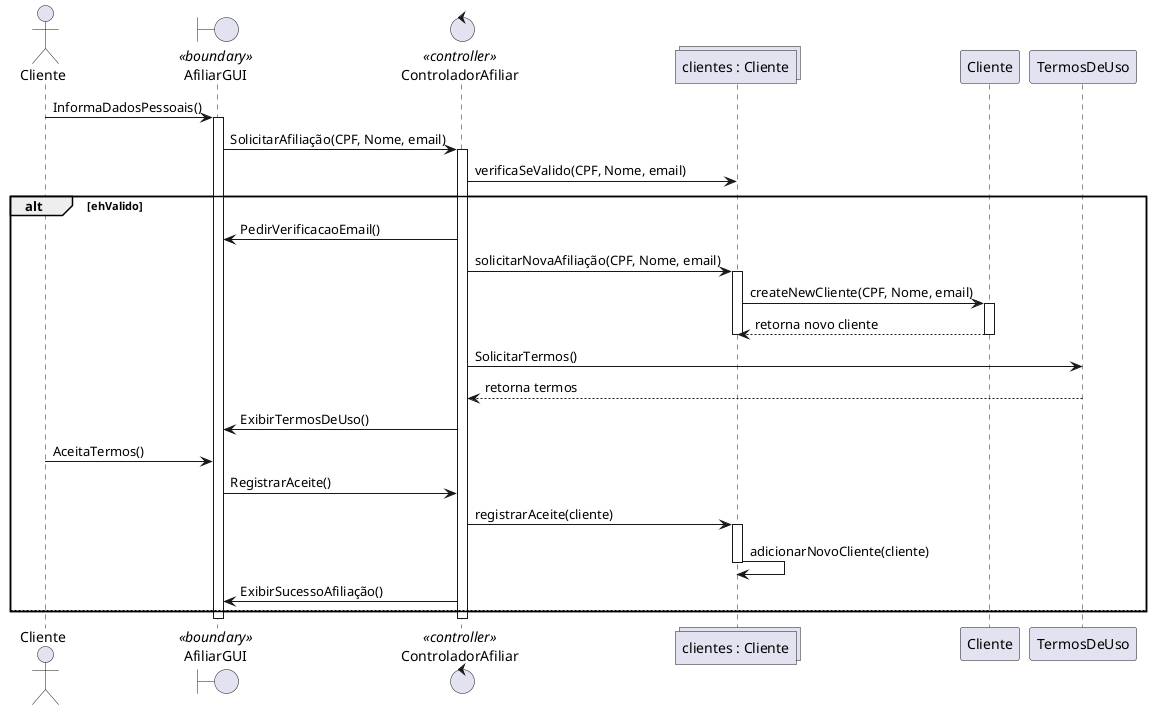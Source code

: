 @startuml
actor Cliente
boundary AfiliarGUI <<boundary>>
control ControladorAfiliar <<controller>>
collections "clientes : Cliente" as clientes
participant "Cliente" as cliente
participant TermosDeUso

Cliente -> AfiliarGUI : InformaDadosPessoais()
activate AfiliarGUI
AfiliarGUI -> ControladorAfiliar : SolicitarAfiliação(CPF, Nome, email)
activate ControladorAfiliar

ControladorAfiliar -> clientes : verificaSeValido(CPF, Nome, email)

alt ehValido
    ControladorAfiliar -> AfiliarGUI : PedirVerificacaoEmail()
    
    ControladorAfiliar -> clientes : solicitarNovaAfiliação(CPF, Nome, email)
    activate clientes

    clientes -> cliente : createNewCliente(CPF, Nome, email)
    activate cliente
    cliente --> clientes : retorna novo cliente
    deactivate cliente
    deactivate clientes

    ControladorAfiliar -> TermosDeUso : SolicitarTermos()
    TermosDeUso --> ControladorAfiliar : retorna termos
    ControladorAfiliar -> AfiliarGUI : ExibirTermosDeUso()

    Cliente -> AfiliarGUI : AceitaTermos()
    AfiliarGUI -> ControladorAfiliar : RegistrarAceite()

    ControladorAfiliar -> clientes : registrarAceite(cliente) 
    activate clientes
    clientes -> clientes : adicionarNovoCliente(cliente)
    deactivate clientes

    ControladorAfiliar -> AfiliarGUI : ExibirSucessoAfiliação()

else
end

deactivate ControladorAfiliar
deactivate AfiliarGUI
@enduml
